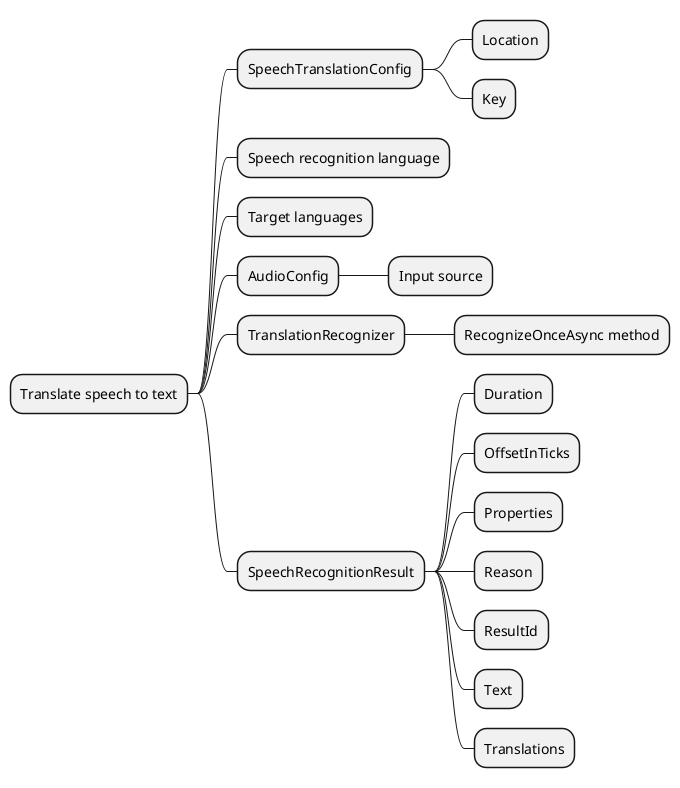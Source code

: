 @startmindmap
* Translate speech to text
** SpeechTranslationConfig
*** Location
*** Key
** Speech recognition language
** Target languages
** AudioConfig
*** Input source
** TranslationRecognizer
*** RecognizeOnceAsync method
** SpeechRecognitionResult
*** Duration
*** OffsetInTicks
*** Properties
*** Reason
*** ResultId
*** Text
*** Translations
@endmindmap